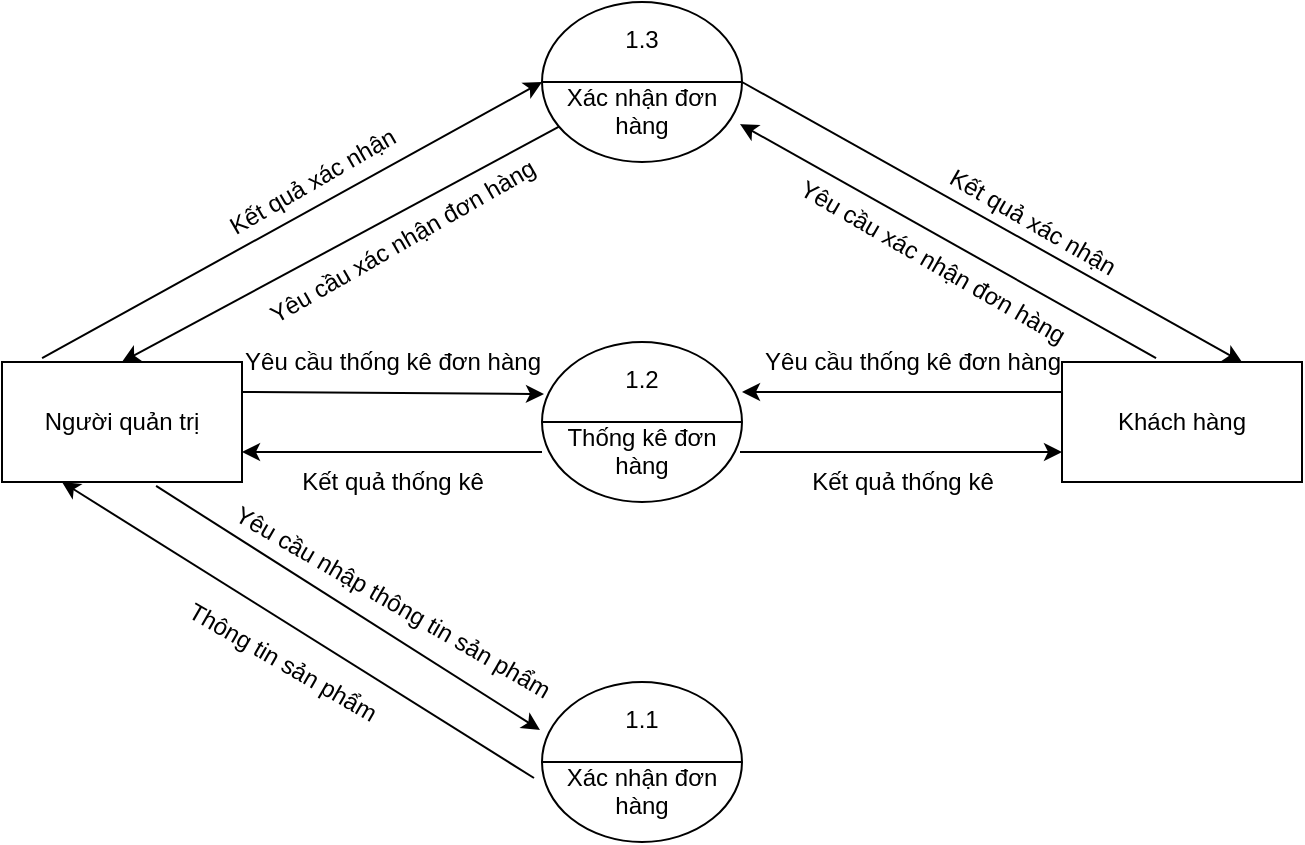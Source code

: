 <mxfile version="13.3.5" type="device"><diagram id="o0tXcxiD1fYoMF3E7p-k" name="Page-1"><mxGraphModel dx="868" dy="1501" grid="1" gridSize="10" guides="1" tooltips="1" connect="1" arrows="1" fold="1" page="1" pageScale="1" pageWidth="850" pageHeight="1100" math="0" shadow="0"><root><mxCell id="0"/><mxCell id="1" parent="0"/><mxCell id="kmOHqslvLRaKSNow8uNN-16" value="1.2&lt;br&gt;&lt;br&gt;Thống kê đơn hàng" style="shape=lineEllipse;perimeter=ellipsePerimeter;whiteSpace=wrap;html=1;backgroundOutline=1;" vertex="1" parent="1"><mxGeometry x="410" y="100" width="100" height="80" as="geometry"/></mxCell><mxCell id="kmOHqslvLRaKSNow8uNN-17" value="Người quản trị" style="rounded=0;whiteSpace=wrap;html=1;" vertex="1" parent="1"><mxGeometry x="140" y="110" width="120" height="60" as="geometry"/></mxCell><mxCell id="kmOHqslvLRaKSNow8uNN-18" value="Khách hàng" style="rounded=0;whiteSpace=wrap;html=1;" vertex="1" parent="1"><mxGeometry x="670" y="110" width="120" height="60" as="geometry"/></mxCell><mxCell id="kmOHqslvLRaKSNow8uNN-19" value="" style="endArrow=classic;html=1;exitX=1;exitY=0.25;exitDx=0;exitDy=0;" edge="1" parent="1" source="kmOHqslvLRaKSNow8uNN-17"><mxGeometry width="50" height="50" relative="1" as="geometry"><mxPoint x="400" y="90" as="sourcePoint"/><mxPoint x="411" y="126" as="targetPoint"/></mxGeometry></mxCell><mxCell id="kmOHqslvLRaKSNow8uNN-20" value="Yêu cầu thống kê đơn hàng" style="text;html=1;align=center;verticalAlign=middle;resizable=0;points=[];autosize=1;" vertex="1" parent="1"><mxGeometry x="255" y="100" width="160" height="20" as="geometry"/></mxCell><mxCell id="kmOHqslvLRaKSNow8uNN-21" value="" style="endArrow=classic;html=1;entryX=1;entryY=0.75;entryDx=0;entryDy=0;exitX=0;exitY=0.688;exitDx=0;exitDy=0;exitPerimeter=0;" edge="1" parent="1" source="kmOHqslvLRaKSNow8uNN-16" target="kmOHqslvLRaKSNow8uNN-17"><mxGeometry width="50" height="50" relative="1" as="geometry"><mxPoint x="360" y="280" as="sourcePoint"/><mxPoint x="410" y="230" as="targetPoint"/></mxGeometry></mxCell><mxCell id="kmOHqslvLRaKSNow8uNN-22" value="Kết quả thống kê" style="text;html=1;align=center;verticalAlign=middle;resizable=0;points=[];autosize=1;" vertex="1" parent="1"><mxGeometry x="280" y="160" width="110" height="20" as="geometry"/></mxCell><mxCell id="kmOHqslvLRaKSNow8uNN-23" value="" style="endArrow=classic;html=1;exitX=0;exitY=0.25;exitDx=0;exitDy=0;" edge="1" parent="1" source="kmOHqslvLRaKSNow8uNN-18"><mxGeometry width="50" height="50" relative="1" as="geometry"><mxPoint x="660" y="260" as="sourcePoint"/><mxPoint x="510" y="125" as="targetPoint"/></mxGeometry></mxCell><mxCell id="kmOHqslvLRaKSNow8uNN-24" value="Yêu cầu thống kê đơn hàng" style="text;html=1;align=center;verticalAlign=middle;resizable=0;points=[];autosize=1;" vertex="1" parent="1"><mxGeometry x="515" y="100" width="160" height="20" as="geometry"/></mxCell><mxCell id="kmOHqslvLRaKSNow8uNN-27" value="" style="endArrow=classic;html=1;exitX=0.99;exitY=0.688;exitDx=0;exitDy=0;exitPerimeter=0;entryX=0;entryY=0.75;entryDx=0;entryDy=0;" edge="1" parent="1" source="kmOHqslvLRaKSNow8uNN-16" target="kmOHqslvLRaKSNow8uNN-18"><mxGeometry width="50" height="50" relative="1" as="geometry"><mxPoint x="560" y="250" as="sourcePoint"/><mxPoint x="610" y="200" as="targetPoint"/></mxGeometry></mxCell><mxCell id="kmOHqslvLRaKSNow8uNN-28" value="Kết quả thống kê" style="text;html=1;align=center;verticalAlign=middle;resizable=0;points=[];autosize=1;" vertex="1" parent="1"><mxGeometry x="535" y="160" width="110" height="20" as="geometry"/></mxCell><mxCell id="kmOHqslvLRaKSNow8uNN-29" value="1.3&lt;br&gt;&lt;br&gt;Xác nhận đơn hàn&lt;span&gt;g&lt;/span&gt;" style="shape=lineEllipse;perimeter=ellipsePerimeter;whiteSpace=wrap;html=1;backgroundOutline=1;" vertex="1" parent="1"><mxGeometry x="410" y="-70" width="100" height="80" as="geometry"/></mxCell><mxCell id="kmOHqslvLRaKSNow8uNN-31" value="" style="endArrow=classic;html=1;exitX=0.167;exitY=-0.033;exitDx=0;exitDy=0;exitPerimeter=0;entryX=0;entryY=0.5;entryDx=0;entryDy=0;" edge="1" parent="1" source="kmOHqslvLRaKSNow8uNN-17" target="kmOHqslvLRaKSNow8uNN-29"><mxGeometry width="50" height="50" relative="1" as="geometry"><mxPoint x="160" y="90" as="sourcePoint"/><mxPoint x="210" y="40" as="targetPoint"/></mxGeometry></mxCell><mxCell id="kmOHqslvLRaKSNow8uNN-32" value="" style="endArrow=classic;html=1;entryX=0.5;entryY=0;entryDx=0;entryDy=0;" edge="1" parent="1" source="kmOHqslvLRaKSNow8uNN-29" target="kmOHqslvLRaKSNow8uNN-17"><mxGeometry width="50" height="50" relative="1" as="geometry"><mxPoint x="440" y="60" as="sourcePoint"/><mxPoint x="490" y="10" as="targetPoint"/></mxGeometry></mxCell><mxCell id="kmOHqslvLRaKSNow8uNN-33" value="Yêu cầu xác nhận đơn hàng" style="text;html=1;align=center;verticalAlign=middle;resizable=0;points=[];autosize=1;rotation=-30;" vertex="1" parent="1"><mxGeometry x="255" y="40" width="170" height="20" as="geometry"/></mxCell><mxCell id="kmOHqslvLRaKSNow8uNN-34" value="Kết quả xác nhận" style="text;html=1;align=center;verticalAlign=middle;resizable=0;points=[];autosize=1;rotation=-30;" vertex="1" parent="1"><mxGeometry x="240" y="10" width="110" height="20" as="geometry"/></mxCell><mxCell id="kmOHqslvLRaKSNow8uNN-35" value="" style="endArrow=classic;html=1;entryX=0.99;entryY=0.763;entryDx=0;entryDy=0;entryPerimeter=0;exitX=0.392;exitY=-0.033;exitDx=0;exitDy=0;exitPerimeter=0;" edge="1" parent="1" source="kmOHqslvLRaKSNow8uNN-18" target="kmOHqslvLRaKSNow8uNN-29"><mxGeometry width="50" height="50" relative="1" as="geometry"><mxPoint x="710" y="10" as="sourcePoint"/><mxPoint x="760" y="-40" as="targetPoint"/></mxGeometry></mxCell><mxCell id="kmOHqslvLRaKSNow8uNN-36" value="" style="endArrow=classic;html=1;exitX=1;exitY=0.5;exitDx=0;exitDy=0;entryX=0.75;entryY=0;entryDx=0;entryDy=0;" edge="1" parent="1" source="kmOHqslvLRaKSNow8uNN-29" target="kmOHqslvLRaKSNow8uNN-18"><mxGeometry width="50" height="50" relative="1" as="geometry"><mxPoint x="650" y="20" as="sourcePoint"/><mxPoint x="700" y="-30" as="targetPoint"/></mxGeometry></mxCell><mxCell id="kmOHqslvLRaKSNow8uNN-37" value="Yêu cầu xác nhận đơn hàng" style="text;html=1;align=center;verticalAlign=middle;resizable=0;points=[];autosize=1;rotation=30;" vertex="1" parent="1"><mxGeometry x="520" y="50" width="170" height="20" as="geometry"/></mxCell><mxCell id="kmOHqslvLRaKSNow8uNN-38" value="Kết quả xác nhận" style="text;html=1;align=center;verticalAlign=middle;resizable=0;points=[];autosize=1;rotation=30;" vertex="1" parent="1"><mxGeometry x="600" y="30" width="110" height="20" as="geometry"/></mxCell><mxCell id="kmOHqslvLRaKSNow8uNN-39" value="" style="endArrow=classic;html=1;exitX=0.642;exitY=1.033;exitDx=0;exitDy=0;exitPerimeter=0;entryX=-0.01;entryY=0.3;entryDx=0;entryDy=0;entryPerimeter=0;" edge="1" parent="1" source="kmOHqslvLRaKSNow8uNN-17" target="kmOHqslvLRaKSNow8uNN-40"><mxGeometry width="50" height="50" relative="1" as="geometry"><mxPoint x="330" y="320" as="sourcePoint"/><mxPoint x="360" y="260" as="targetPoint"/></mxGeometry></mxCell><mxCell id="kmOHqslvLRaKSNow8uNN-40" value="1.1&lt;br&gt;&lt;br&gt;Xác nhận đơn hàn&lt;span&gt;g&lt;/span&gt;" style="shape=lineEllipse;perimeter=ellipsePerimeter;whiteSpace=wrap;html=1;backgroundOutline=1;" vertex="1" parent="1"><mxGeometry x="410" y="270" width="100" height="80" as="geometry"/></mxCell><mxCell id="kmOHqslvLRaKSNow8uNN-41" value="" style="endArrow=classic;html=1;entryX=0.25;entryY=1;entryDx=0;entryDy=0;exitX=-0.04;exitY=0.6;exitDx=0;exitDy=0;exitPerimeter=0;" edge="1" parent="1" source="kmOHqslvLRaKSNow8uNN-40" target="kmOHqslvLRaKSNow8uNN-17"><mxGeometry width="50" height="50" relative="1" as="geometry"><mxPoint x="320" y="350" as="sourcePoint"/><mxPoint x="370" y="300" as="targetPoint"/></mxGeometry></mxCell><mxCell id="kmOHqslvLRaKSNow8uNN-42" value="Yêu cầu nhập thông tin sản phẩm" style="text;html=1;align=center;verticalAlign=middle;resizable=0;points=[];autosize=1;rotation=30;" vertex="1" parent="1"><mxGeometry x="240" y="220" width="190" height="20" as="geometry"/></mxCell><mxCell id="kmOHqslvLRaKSNow8uNN-43" value="Thông tin sản phẩm" style="text;html=1;align=center;verticalAlign=middle;resizable=0;points=[];autosize=1;rotation=30;" vertex="1" parent="1"><mxGeometry x="220" y="250" width="120" height="20" as="geometry"/></mxCell></root></mxGraphModel></diagram></mxfile>
